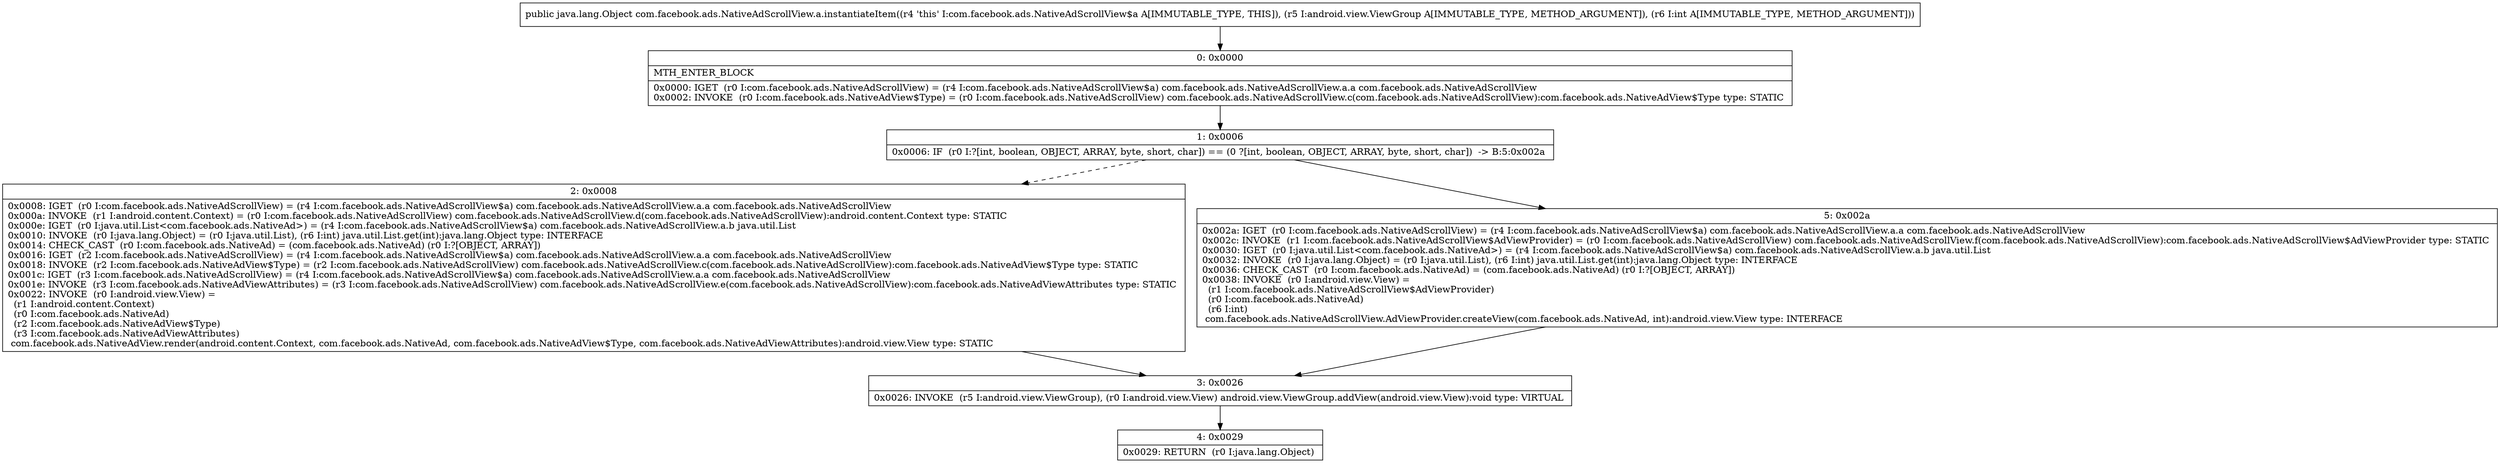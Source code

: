 digraph "CFG forcom.facebook.ads.NativeAdScrollView.a.instantiateItem(Landroid\/view\/ViewGroup;I)Ljava\/lang\/Object;" {
Node_0 [shape=record,label="{0\:\ 0x0000|MTH_ENTER_BLOCK\l|0x0000: IGET  (r0 I:com.facebook.ads.NativeAdScrollView) = (r4 I:com.facebook.ads.NativeAdScrollView$a) com.facebook.ads.NativeAdScrollView.a.a com.facebook.ads.NativeAdScrollView \l0x0002: INVOKE  (r0 I:com.facebook.ads.NativeAdView$Type) = (r0 I:com.facebook.ads.NativeAdScrollView) com.facebook.ads.NativeAdScrollView.c(com.facebook.ads.NativeAdScrollView):com.facebook.ads.NativeAdView$Type type: STATIC \l}"];
Node_1 [shape=record,label="{1\:\ 0x0006|0x0006: IF  (r0 I:?[int, boolean, OBJECT, ARRAY, byte, short, char]) == (0 ?[int, boolean, OBJECT, ARRAY, byte, short, char])  \-\> B:5:0x002a \l}"];
Node_2 [shape=record,label="{2\:\ 0x0008|0x0008: IGET  (r0 I:com.facebook.ads.NativeAdScrollView) = (r4 I:com.facebook.ads.NativeAdScrollView$a) com.facebook.ads.NativeAdScrollView.a.a com.facebook.ads.NativeAdScrollView \l0x000a: INVOKE  (r1 I:android.content.Context) = (r0 I:com.facebook.ads.NativeAdScrollView) com.facebook.ads.NativeAdScrollView.d(com.facebook.ads.NativeAdScrollView):android.content.Context type: STATIC \l0x000e: IGET  (r0 I:java.util.List\<com.facebook.ads.NativeAd\>) = (r4 I:com.facebook.ads.NativeAdScrollView$a) com.facebook.ads.NativeAdScrollView.a.b java.util.List \l0x0010: INVOKE  (r0 I:java.lang.Object) = (r0 I:java.util.List), (r6 I:int) java.util.List.get(int):java.lang.Object type: INTERFACE \l0x0014: CHECK_CAST  (r0 I:com.facebook.ads.NativeAd) = (com.facebook.ads.NativeAd) (r0 I:?[OBJECT, ARRAY]) \l0x0016: IGET  (r2 I:com.facebook.ads.NativeAdScrollView) = (r4 I:com.facebook.ads.NativeAdScrollView$a) com.facebook.ads.NativeAdScrollView.a.a com.facebook.ads.NativeAdScrollView \l0x0018: INVOKE  (r2 I:com.facebook.ads.NativeAdView$Type) = (r2 I:com.facebook.ads.NativeAdScrollView) com.facebook.ads.NativeAdScrollView.c(com.facebook.ads.NativeAdScrollView):com.facebook.ads.NativeAdView$Type type: STATIC \l0x001c: IGET  (r3 I:com.facebook.ads.NativeAdScrollView) = (r4 I:com.facebook.ads.NativeAdScrollView$a) com.facebook.ads.NativeAdScrollView.a.a com.facebook.ads.NativeAdScrollView \l0x001e: INVOKE  (r3 I:com.facebook.ads.NativeAdViewAttributes) = (r3 I:com.facebook.ads.NativeAdScrollView) com.facebook.ads.NativeAdScrollView.e(com.facebook.ads.NativeAdScrollView):com.facebook.ads.NativeAdViewAttributes type: STATIC \l0x0022: INVOKE  (r0 I:android.view.View) = \l  (r1 I:android.content.Context)\l  (r0 I:com.facebook.ads.NativeAd)\l  (r2 I:com.facebook.ads.NativeAdView$Type)\l  (r3 I:com.facebook.ads.NativeAdViewAttributes)\l com.facebook.ads.NativeAdView.render(android.content.Context, com.facebook.ads.NativeAd, com.facebook.ads.NativeAdView$Type, com.facebook.ads.NativeAdViewAttributes):android.view.View type: STATIC \l}"];
Node_3 [shape=record,label="{3\:\ 0x0026|0x0026: INVOKE  (r5 I:android.view.ViewGroup), (r0 I:android.view.View) android.view.ViewGroup.addView(android.view.View):void type: VIRTUAL \l}"];
Node_4 [shape=record,label="{4\:\ 0x0029|0x0029: RETURN  (r0 I:java.lang.Object) \l}"];
Node_5 [shape=record,label="{5\:\ 0x002a|0x002a: IGET  (r0 I:com.facebook.ads.NativeAdScrollView) = (r4 I:com.facebook.ads.NativeAdScrollView$a) com.facebook.ads.NativeAdScrollView.a.a com.facebook.ads.NativeAdScrollView \l0x002c: INVOKE  (r1 I:com.facebook.ads.NativeAdScrollView$AdViewProvider) = (r0 I:com.facebook.ads.NativeAdScrollView) com.facebook.ads.NativeAdScrollView.f(com.facebook.ads.NativeAdScrollView):com.facebook.ads.NativeAdScrollView$AdViewProvider type: STATIC \l0x0030: IGET  (r0 I:java.util.List\<com.facebook.ads.NativeAd\>) = (r4 I:com.facebook.ads.NativeAdScrollView$a) com.facebook.ads.NativeAdScrollView.a.b java.util.List \l0x0032: INVOKE  (r0 I:java.lang.Object) = (r0 I:java.util.List), (r6 I:int) java.util.List.get(int):java.lang.Object type: INTERFACE \l0x0036: CHECK_CAST  (r0 I:com.facebook.ads.NativeAd) = (com.facebook.ads.NativeAd) (r0 I:?[OBJECT, ARRAY]) \l0x0038: INVOKE  (r0 I:android.view.View) = \l  (r1 I:com.facebook.ads.NativeAdScrollView$AdViewProvider)\l  (r0 I:com.facebook.ads.NativeAd)\l  (r6 I:int)\l com.facebook.ads.NativeAdScrollView.AdViewProvider.createView(com.facebook.ads.NativeAd, int):android.view.View type: INTERFACE \l}"];
MethodNode[shape=record,label="{public java.lang.Object com.facebook.ads.NativeAdScrollView.a.instantiateItem((r4 'this' I:com.facebook.ads.NativeAdScrollView$a A[IMMUTABLE_TYPE, THIS]), (r5 I:android.view.ViewGroup A[IMMUTABLE_TYPE, METHOD_ARGUMENT]), (r6 I:int A[IMMUTABLE_TYPE, METHOD_ARGUMENT])) }"];
MethodNode -> Node_0;
Node_0 -> Node_1;
Node_1 -> Node_2[style=dashed];
Node_1 -> Node_5;
Node_2 -> Node_3;
Node_3 -> Node_4;
Node_5 -> Node_3;
}

